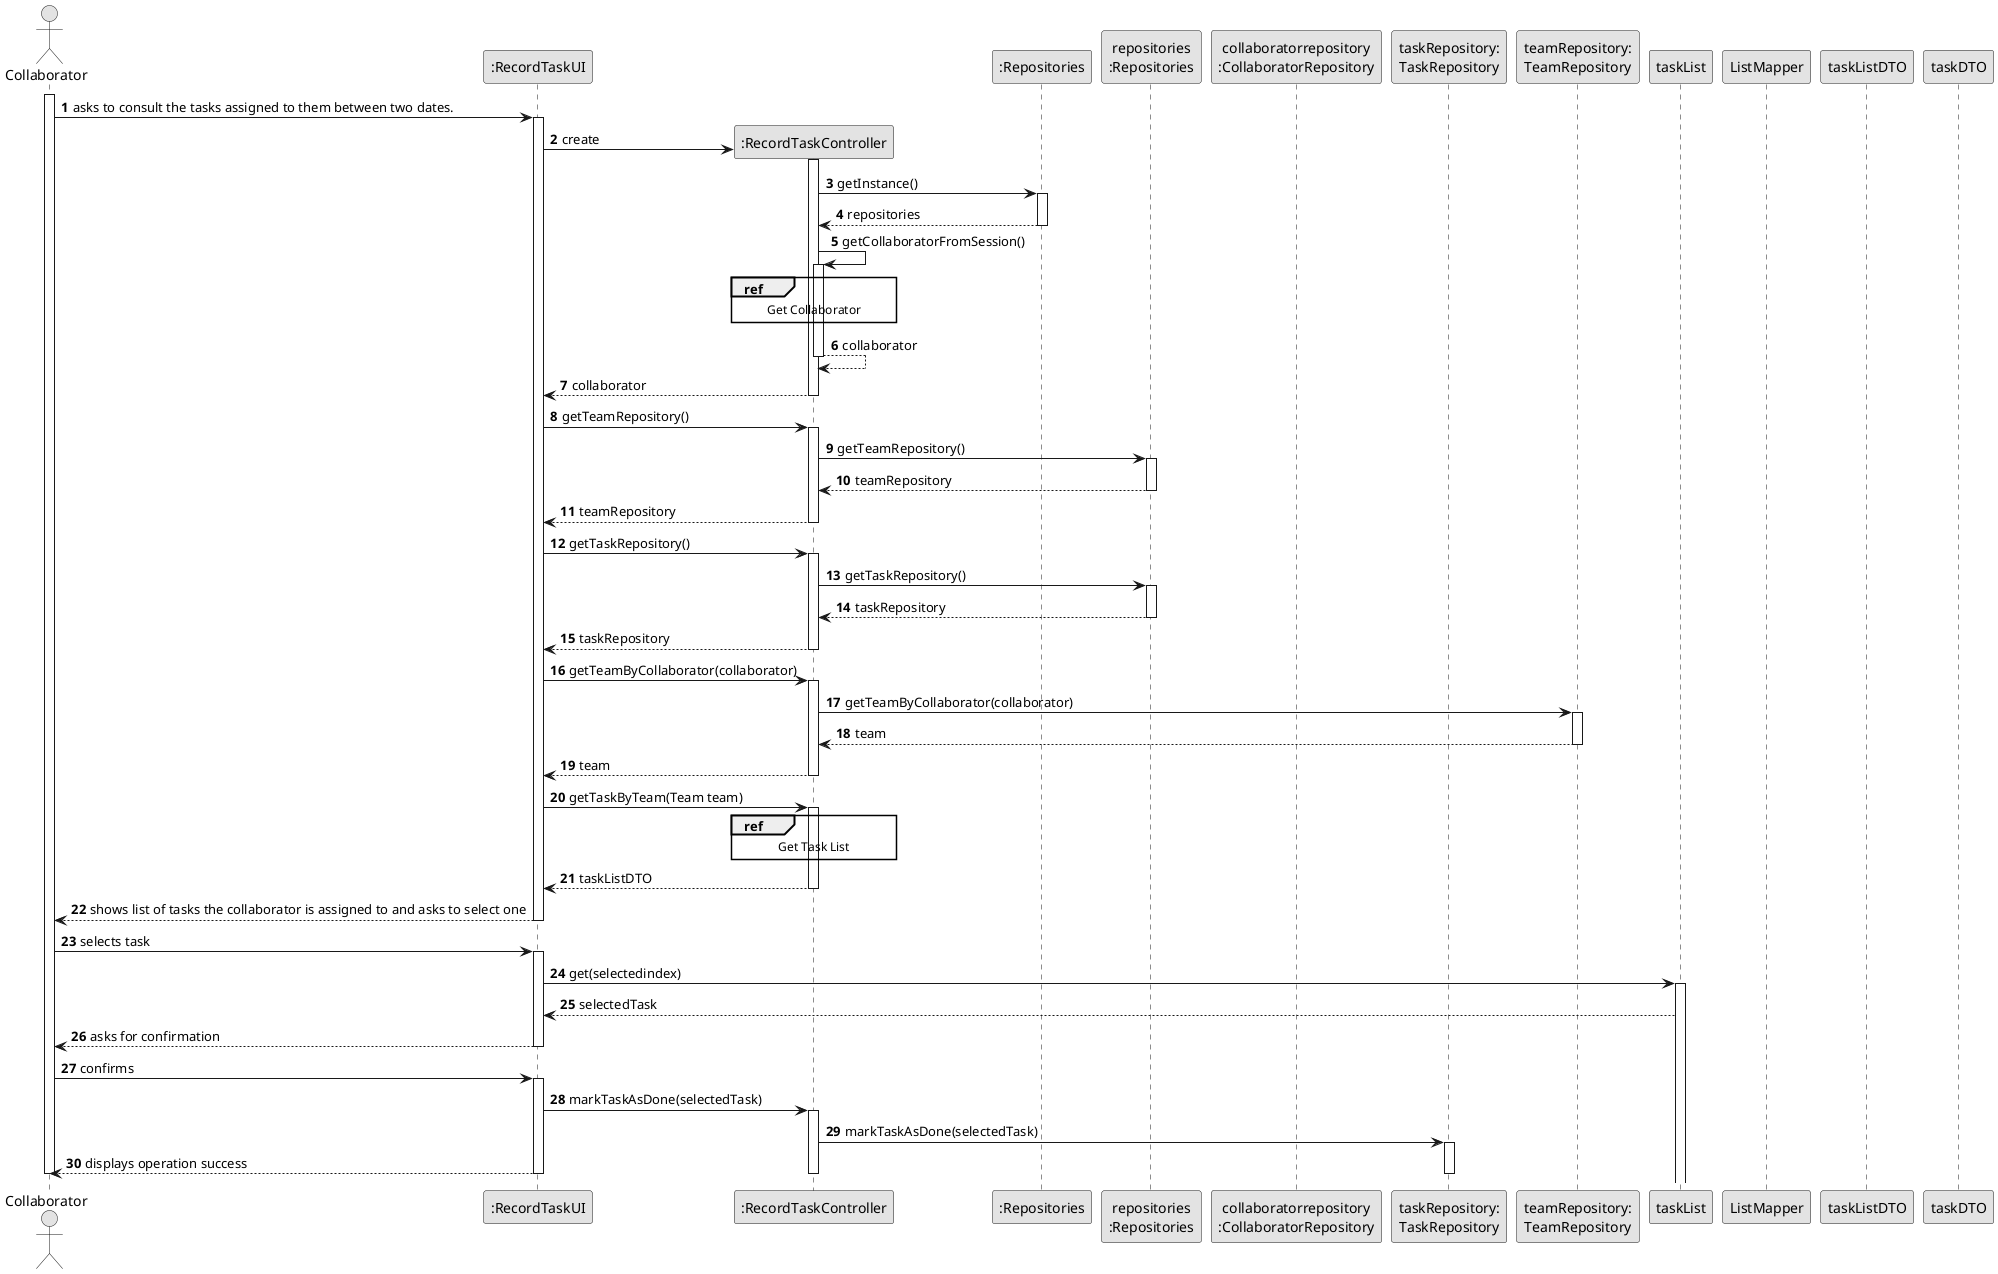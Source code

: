 @startuml
skinparam monochrome true
skinparam packageStyle rectangle
skinparam shadowing false

autonumber

'hide footbox
actor "Collaborator" as ADM
participant ":RecordTaskUI" as UI
participant ":RecordTaskController" as CTRL
participant ":Repositories" as RepositorySingleton
participant "repositories\n:Repositories" as PLAT
participant "collaboratorrepository\n:CollaboratorRepository" as CR
participant "taskRepository:\nTaskRepository" as TAR
participant "teamRepository:\nTeamRepository" as TER
participant "taskList" as TL
participant "ListMapper" as LM
participant "taskListDTO" as TLDTO
participant "taskDTO" as TDTO


activate ADM

        ADM -> UI : asks to consult the tasks assigned to them between two dates.

        activate UI

'            UI --> ADM : requests data (reference, description,  informal \n description, technical description, duration, cost)
            'create CTRL
            UI -> CTRL** : create
            activate CTRL

                                  CTRL -> RepositorySingleton : getInstance()
                                                    activate RepositorySingleton

                                                        RepositorySingleton --> CTRL: repositories
                                                    deactivate RepositorySingleton

                                                     CTRL -> CTRL : getCollaboratorFromSession()
                                                     activate CTRL

                                                     ref over CTRL
                                                     Get Collaborator
                                                     end

                                                         CTRL --> CTRL : collaborator
                                                     deactivate CTRL

                                                     CTRL --> UI : collaborator
                                                     deactivate CTRL

            UI -> CTRL : getTeamRepository()
            activate CTRL

                CTRL -> PLAT : getTeamRepository()
                activate PLAT

           PLAT --> CTRL : teamRepository
           deactivate PLAT

           CTRL --> UI : teamRepository
           deactivate CTRL

                       UI -> CTRL : getTaskRepository()
                       activate CTRL

                           CTRL -> PLAT : getTaskRepository()
                           activate PLAT

                      PLAT --> CTRL : taskRepository
                      deactivate PLAT

                      CTRL --> UI : taskRepository
                      deactivate CTRL

                    UI -> CTRL : getTeamByCollaborator(collaborator)
                    activate CTRL

                        CTRL -> TER : getTeamByCollaborator(collaborator)
                        activate TER

                   TER --> CTRL : team
                   deactivate TER

                   CTRL --> UI : team
                   deactivate CTRL
            UI -> CTRL: getTaskByTeam(Team team)
            activate CTRL

            ref over CTRL
            Get Task List
            end

                        CTRL --> UI : taskListDTO
                        deactivate CTRL
        UI --> ADM: shows list of tasks the collaborator is assigned to and asks to select one
        deactivate UI

        ADM -> UI: selects task
        activate UI

        UI -> TL: get(selectedindex)
        activate TL

        TL --> UI: selectedTask

                UI --> ADM: asks for confirmation
                deactivate UI

                ADM -> UI: confirms
                activate UI






        UI -> CTRL : markTaskAsDone(selectedTask)
        activate CTRL

        CTRL -> TAR : markTaskAsDone(selectedTask)
        activate TAR


            UI --> ADM: displays operation success
            deactivate CTRL
            deactivate TAR
    deactivate UI

deactivate ADM

@enduml